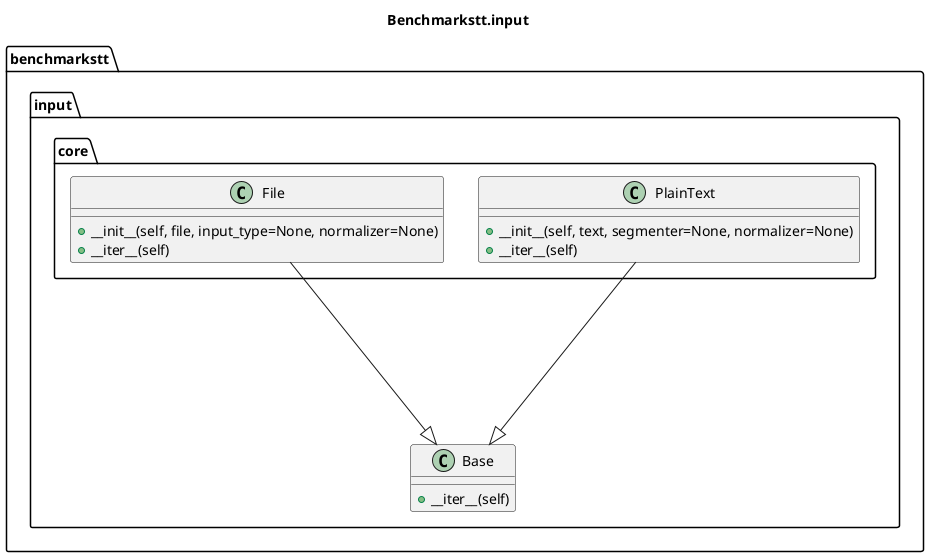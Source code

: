 @startuml
title Benchmarkstt.input


class benchmarkstt.input.Base [[https://benchmarkstt.readthedocs.io/en/latest/modules/benchmarkstt.input.html#benchmarkstt.input.Base]] {
	+__iter__(self)
}

class benchmarkstt.input.core.File [[https://benchmarkstt.readthedocs.io/en/latest/modules/benchmarkstt.input.core.html#benchmarkstt.input.core.File]] {
	+__init__(self, file, input_type=None, normalizer=None)
	+__iter__(self)
}

class benchmarkstt.input.core.PlainText [[https://benchmarkstt.readthedocs.io/en/latest/modules/benchmarkstt.input.core.html#benchmarkstt.input.core.PlainText]] {
	+__init__(self, text, segmenter=None, normalizer=None)
	+__iter__(self)
}

benchmarkstt.input.core.File ----|> benchmarkstt.input.Base
benchmarkstt.input.core.PlainText ----|> benchmarkstt.input.Base
@enduml